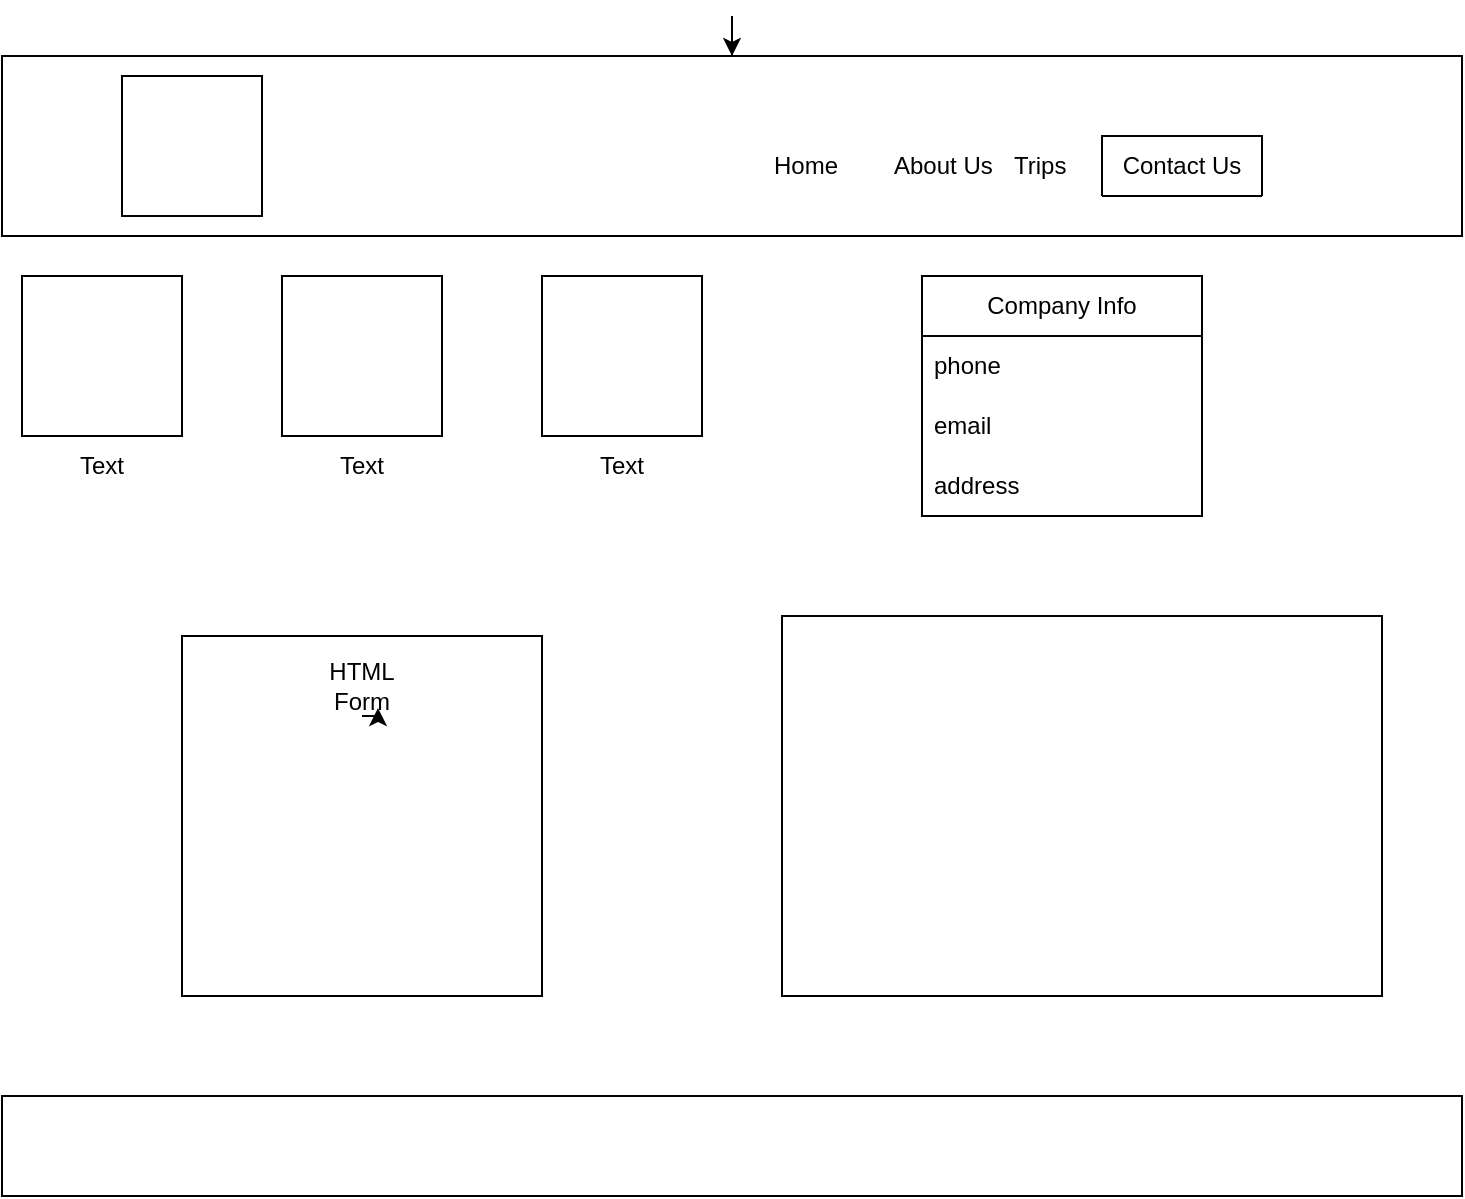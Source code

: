<mxfile version="26.2.5">
  <diagram name="Page-1" id="Oxz5OHSQljkZ0cqAgOM5">
    <mxGraphModel dx="747" dy="591" grid="1" gridSize="10" guides="1" tooltips="1" connect="1" arrows="1" fold="1" page="1" pageScale="1" pageWidth="850" pageHeight="1100" math="0" shadow="0">
      <root>
        <mxCell id="0" />
        <mxCell id="1" parent="0" />
        <mxCell id="2VUZr2TbIRsjmKLj--rj-2" style="edgeStyle=orthogonalEdgeStyle;rounded=0;orthogonalLoop=1;jettySize=auto;html=1;" edge="1" parent="1" source="2VUZr2TbIRsjmKLj--rj-1">
          <mxGeometry relative="1" as="geometry">
            <mxPoint x="395" y="30" as="targetPoint" />
          </mxGeometry>
        </mxCell>
        <mxCell id="2VUZr2TbIRsjmKLj--rj-1" value="" style="rounded=0;whiteSpace=wrap;html=1;" vertex="1" parent="1">
          <mxGeometry x="30" y="30" width="730" height="90" as="geometry" />
        </mxCell>
        <mxCell id="2VUZr2TbIRsjmKLj--rj-3" value="" style="rounded=0;whiteSpace=wrap;html=1;" vertex="1" parent="1">
          <mxGeometry x="30" y="550" width="730" height="50" as="geometry" />
        </mxCell>
        <mxCell id="2VUZr2TbIRsjmKLj--rj-7" value="Contact Us" style="swimlane;fontStyle=0;childLayout=stackLayout;horizontal=1;startSize=30;horizontalStack=0;resizeParent=1;resizeParentMax=0;resizeLast=0;collapsible=1;marginBottom=0;whiteSpace=wrap;html=1;" vertex="1" parent="1">
          <mxGeometry x="580" y="70" width="80" height="30" as="geometry" />
        </mxCell>
        <mxCell id="2VUZr2TbIRsjmKLj--rj-11" value="" style="rounded=0;whiteSpace=wrap;html=1;" vertex="1" parent="1">
          <mxGeometry x="420" y="310" width="300" height="190" as="geometry" />
        </mxCell>
        <mxCell id="2VUZr2TbIRsjmKLj--rj-10" value="Trips" style="text;strokeColor=none;fillColor=none;align=left;verticalAlign=middle;spacingLeft=4;spacingRight=4;overflow=hidden;points=[[0,0.5],[1,0.5]];portConstraint=eastwest;rotatable=0;whiteSpace=wrap;html=1;" vertex="1" parent="1">
          <mxGeometry x="530" y="70" width="60" height="30" as="geometry" />
        </mxCell>
        <mxCell id="2VUZr2TbIRsjmKLj--rj-9" value="About Us" style="text;strokeColor=none;fillColor=none;align=left;verticalAlign=middle;spacingLeft=4;spacingRight=4;overflow=hidden;points=[[0,0.5],[1,0.5]];portConstraint=eastwest;rotatable=0;whiteSpace=wrap;html=1;" vertex="1" parent="1">
          <mxGeometry x="470" y="70" width="60" height="30" as="geometry" />
        </mxCell>
        <mxCell id="2VUZr2TbIRsjmKLj--rj-12" value="Company Info" style="swimlane;fontStyle=0;childLayout=stackLayout;horizontal=1;startSize=30;horizontalStack=0;resizeParent=1;resizeParentMax=0;resizeLast=0;collapsible=1;marginBottom=0;whiteSpace=wrap;html=1;" vertex="1" parent="1">
          <mxGeometry x="490" y="140" width="140" height="120" as="geometry" />
        </mxCell>
        <mxCell id="2VUZr2TbIRsjmKLj--rj-13" value="phone" style="text;strokeColor=none;fillColor=none;align=left;verticalAlign=middle;spacingLeft=4;spacingRight=4;overflow=hidden;points=[[0,0.5],[1,0.5]];portConstraint=eastwest;rotatable=0;whiteSpace=wrap;html=1;" vertex="1" parent="2VUZr2TbIRsjmKLj--rj-12">
          <mxGeometry y="30" width="140" height="30" as="geometry" />
        </mxCell>
        <mxCell id="2VUZr2TbIRsjmKLj--rj-14" value="email" style="text;strokeColor=none;fillColor=none;align=left;verticalAlign=middle;spacingLeft=4;spacingRight=4;overflow=hidden;points=[[0,0.5],[1,0.5]];portConstraint=eastwest;rotatable=0;whiteSpace=wrap;html=1;" vertex="1" parent="2VUZr2TbIRsjmKLj--rj-12">
          <mxGeometry y="60" width="140" height="30" as="geometry" />
        </mxCell>
        <mxCell id="2VUZr2TbIRsjmKLj--rj-15" value="address" style="text;strokeColor=none;fillColor=none;align=left;verticalAlign=middle;spacingLeft=4;spacingRight=4;overflow=hidden;points=[[0,0.5],[1,0.5]];portConstraint=eastwest;rotatable=0;whiteSpace=wrap;html=1;" vertex="1" parent="2VUZr2TbIRsjmKLj--rj-12">
          <mxGeometry y="90" width="140" height="30" as="geometry" />
        </mxCell>
        <mxCell id="2VUZr2TbIRsjmKLj--rj-8" value="Home" style="text;strokeColor=none;fillColor=none;align=left;verticalAlign=middle;spacingLeft=4;spacingRight=4;overflow=hidden;points=[[0,0.5],[1,0.5]];portConstraint=eastwest;rotatable=0;whiteSpace=wrap;html=1;" vertex="1" parent="1">
          <mxGeometry x="410" y="70" width="60" height="30" as="geometry" />
        </mxCell>
        <mxCell id="2VUZr2TbIRsjmKLj--rj-16" value="" style="whiteSpace=wrap;html=1;aspect=fixed;" vertex="1" parent="1">
          <mxGeometry x="90" y="40" width="70" height="70" as="geometry" />
        </mxCell>
        <mxCell id="2VUZr2TbIRsjmKLj--rj-18" value="" style="whiteSpace=wrap;html=1;aspect=fixed;" vertex="1" parent="1">
          <mxGeometry x="300" y="140" width="80" height="80" as="geometry" />
        </mxCell>
        <mxCell id="2VUZr2TbIRsjmKLj--rj-19" value="" style="whiteSpace=wrap;html=1;aspect=fixed;" vertex="1" parent="1">
          <mxGeometry x="170" y="140" width="80" height="80" as="geometry" />
        </mxCell>
        <mxCell id="2VUZr2TbIRsjmKLj--rj-20" value="" style="whiteSpace=wrap;html=1;aspect=fixed;" vertex="1" parent="1">
          <mxGeometry x="40" y="140" width="80" height="80" as="geometry" />
        </mxCell>
        <mxCell id="2VUZr2TbIRsjmKLj--rj-21" value="Text" style="text;html=1;align=center;verticalAlign=middle;whiteSpace=wrap;rounded=0;" vertex="1" parent="1">
          <mxGeometry x="50" y="220" width="60" height="30" as="geometry" />
        </mxCell>
        <mxCell id="2VUZr2TbIRsjmKLj--rj-22" value="Text" style="text;html=1;align=center;verticalAlign=middle;whiteSpace=wrap;rounded=0;" vertex="1" parent="1">
          <mxGeometry x="180" y="220" width="60" height="30" as="geometry" />
        </mxCell>
        <mxCell id="2VUZr2TbIRsjmKLj--rj-23" value="Text" style="text;html=1;align=center;verticalAlign=middle;whiteSpace=wrap;rounded=0;" vertex="1" parent="1">
          <mxGeometry x="310" y="220" width="60" height="30" as="geometry" />
        </mxCell>
        <mxCell id="2VUZr2TbIRsjmKLj--rj-24" value="" style="whiteSpace=wrap;html=1;aspect=fixed;" vertex="1" parent="1">
          <mxGeometry x="120" y="320" width="180" height="180" as="geometry" />
        </mxCell>
        <mxCell id="2VUZr2TbIRsjmKLj--rj-25" value="HTML Form" style="text;html=1;align=center;verticalAlign=middle;whiteSpace=wrap;rounded=0;" vertex="1" parent="1">
          <mxGeometry x="180" y="330" width="60" height="30" as="geometry" />
        </mxCell>
        <mxCell id="2VUZr2TbIRsjmKLj--rj-26" style="edgeStyle=orthogonalEdgeStyle;rounded=0;orthogonalLoop=1;jettySize=auto;html=1;exitX=0.5;exitY=1;exitDx=0;exitDy=0;entryX=0.633;entryY=0.867;entryDx=0;entryDy=0;entryPerimeter=0;" edge="1" parent="1" source="2VUZr2TbIRsjmKLj--rj-25" target="2VUZr2TbIRsjmKLj--rj-25">
          <mxGeometry relative="1" as="geometry" />
        </mxCell>
      </root>
    </mxGraphModel>
  </diagram>
</mxfile>
